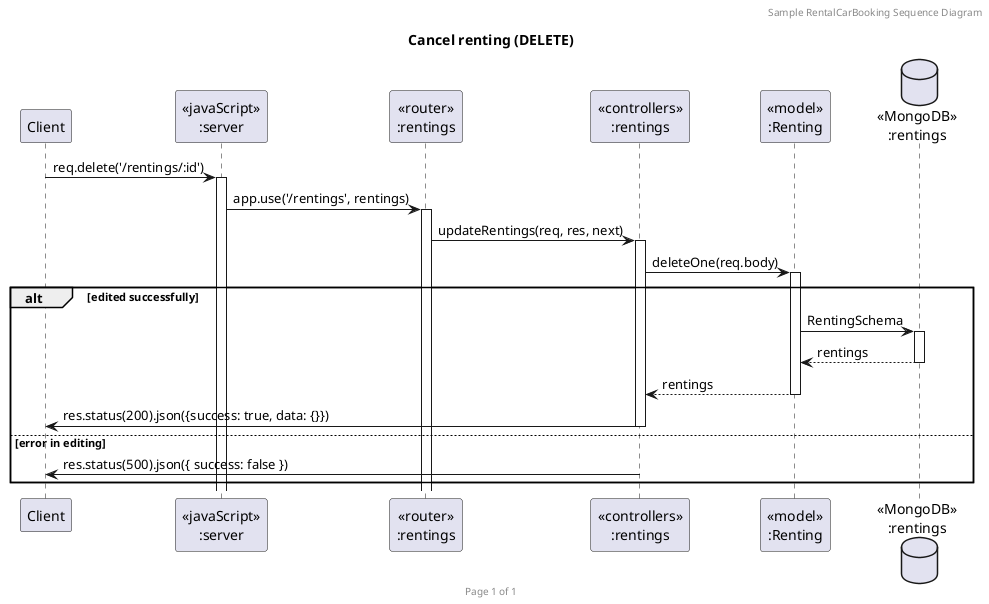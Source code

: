 @startuml Delete Rentings (DELETE)

header Sample RentalCarBooking Sequence Diagram
footer Page %page% of %lastpage%
title "Cancel renting (DELETE)"

participant "Client" as client
participant "<<javaScript>>\n:server" as server
participant "<<router>>\n:rentings" as routerRenting
participant "<<controllers>>\n:rentings" as controllersRenting
participant "<<model>>\n:Renting" as modelRenting
database "<<MongoDB>>\n:rentings" as CarProviderDatabase


client->server ++:req.delete('/rentings/:id')
server->routerRenting ++:app.use('/rentings', rentings)
routerRenting -> controllersRenting ++: updateRentings(req, res, next)
controllersRenting->modelRenting ++: deleteOne(req.body)

alt edited successfully
 modelRenting ->CarProviderDatabase ++: RentingSchema
  CarProviderDatabase --> modelRenting --: rentings
  controllersRenting <-- modelRenting --: rentings
  controllersRenting->client --: res.status(200).json({success: true, data: {}})
else error in editing
  controllersRenting->client --: res.status(500).json({ success: false })
end
@enduml